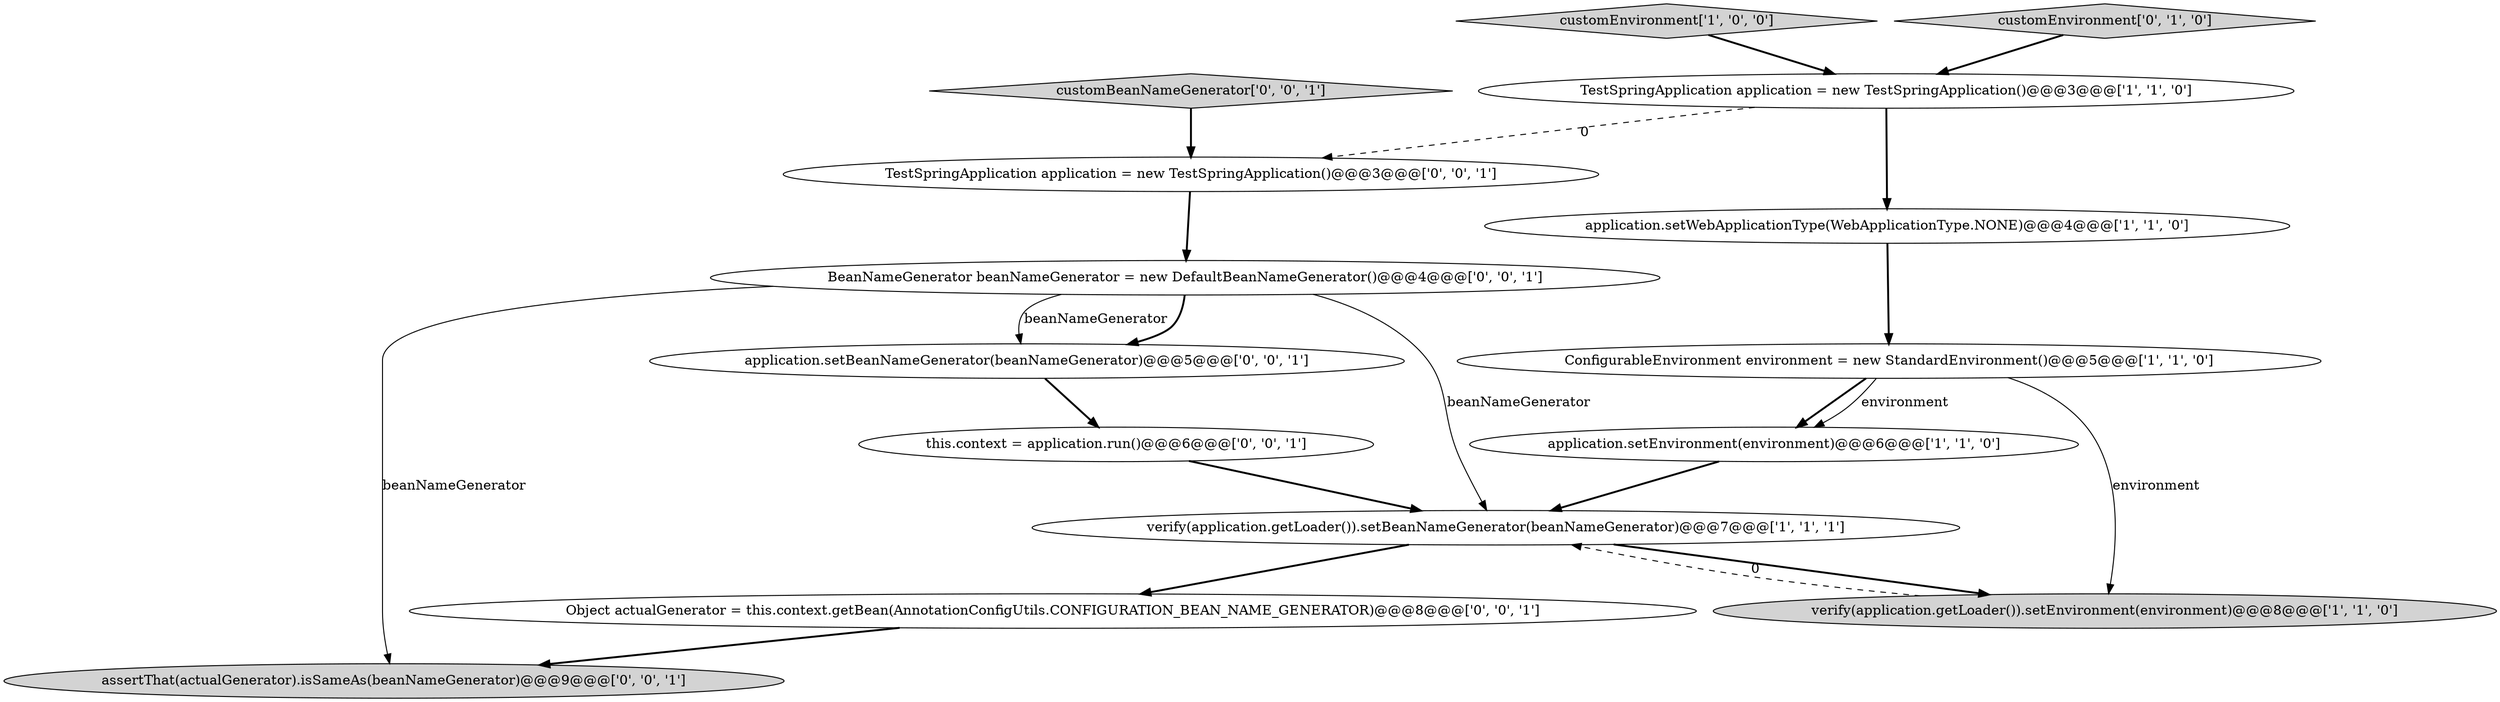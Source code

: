 digraph {
1 [style = filled, label = "customEnvironment['1', '0', '0']", fillcolor = lightgray, shape = diamond image = "AAA0AAABBB1BBB"];
8 [style = filled, label = "TestSpringApplication application = new TestSpringApplication()@@@3@@@['0', '0', '1']", fillcolor = white, shape = ellipse image = "AAA0AAABBB3BBB"];
10 [style = filled, label = "application.setBeanNameGenerator(beanNameGenerator)@@@5@@@['0', '0', '1']", fillcolor = white, shape = ellipse image = "AAA0AAABBB3BBB"];
3 [style = filled, label = "TestSpringApplication application = new TestSpringApplication()@@@3@@@['1', '1', '0']", fillcolor = white, shape = ellipse image = "AAA0AAABBB1BBB"];
14 [style = filled, label = "customBeanNameGenerator['0', '0', '1']", fillcolor = lightgray, shape = diamond image = "AAA0AAABBB3BBB"];
12 [style = filled, label = "BeanNameGenerator beanNameGenerator = new DefaultBeanNameGenerator()@@@4@@@['0', '0', '1']", fillcolor = white, shape = ellipse image = "AAA0AAABBB3BBB"];
0 [style = filled, label = "application.setEnvironment(environment)@@@6@@@['1', '1', '0']", fillcolor = white, shape = ellipse image = "AAA0AAABBB1BBB"];
13 [style = filled, label = "this.context = application.run()@@@6@@@['0', '0', '1']", fillcolor = white, shape = ellipse image = "AAA0AAABBB3BBB"];
7 [style = filled, label = "customEnvironment['0', '1', '0']", fillcolor = lightgray, shape = diamond image = "AAA0AAABBB2BBB"];
2 [style = filled, label = "verify(application.getLoader()).setEnvironment(environment)@@@8@@@['1', '1', '0']", fillcolor = lightgray, shape = ellipse image = "AAA0AAABBB1BBB"];
4 [style = filled, label = "ConfigurableEnvironment environment = new StandardEnvironment()@@@5@@@['1', '1', '0']", fillcolor = white, shape = ellipse image = "AAA0AAABBB1BBB"];
9 [style = filled, label = "assertThat(actualGenerator).isSameAs(beanNameGenerator)@@@9@@@['0', '0', '1']", fillcolor = lightgray, shape = ellipse image = "AAA0AAABBB3BBB"];
6 [style = filled, label = "verify(application.getLoader()).setBeanNameGenerator(beanNameGenerator)@@@7@@@['1', '1', '1']", fillcolor = white, shape = ellipse image = "AAA0AAABBB1BBB"];
5 [style = filled, label = "application.setWebApplicationType(WebApplicationType.NONE)@@@4@@@['1', '1', '0']", fillcolor = white, shape = ellipse image = "AAA0AAABBB1BBB"];
11 [style = filled, label = "Object actualGenerator = this.context.getBean(AnnotationConfigUtils.CONFIGURATION_BEAN_NAME_GENERATOR)@@@8@@@['0', '0', '1']", fillcolor = white, shape = ellipse image = "AAA0AAABBB3BBB"];
4->2 [style = solid, label="environment"];
0->6 [style = bold, label=""];
1->3 [style = bold, label=""];
11->9 [style = bold, label=""];
7->3 [style = bold, label=""];
4->0 [style = bold, label=""];
4->0 [style = solid, label="environment"];
6->2 [style = bold, label=""];
3->5 [style = bold, label=""];
12->10 [style = bold, label=""];
10->13 [style = bold, label=""];
6->11 [style = bold, label=""];
5->4 [style = bold, label=""];
8->12 [style = bold, label=""];
2->6 [style = dashed, label="0"];
3->8 [style = dashed, label="0"];
14->8 [style = bold, label=""];
12->9 [style = solid, label="beanNameGenerator"];
13->6 [style = bold, label=""];
12->6 [style = solid, label="beanNameGenerator"];
12->10 [style = solid, label="beanNameGenerator"];
}
